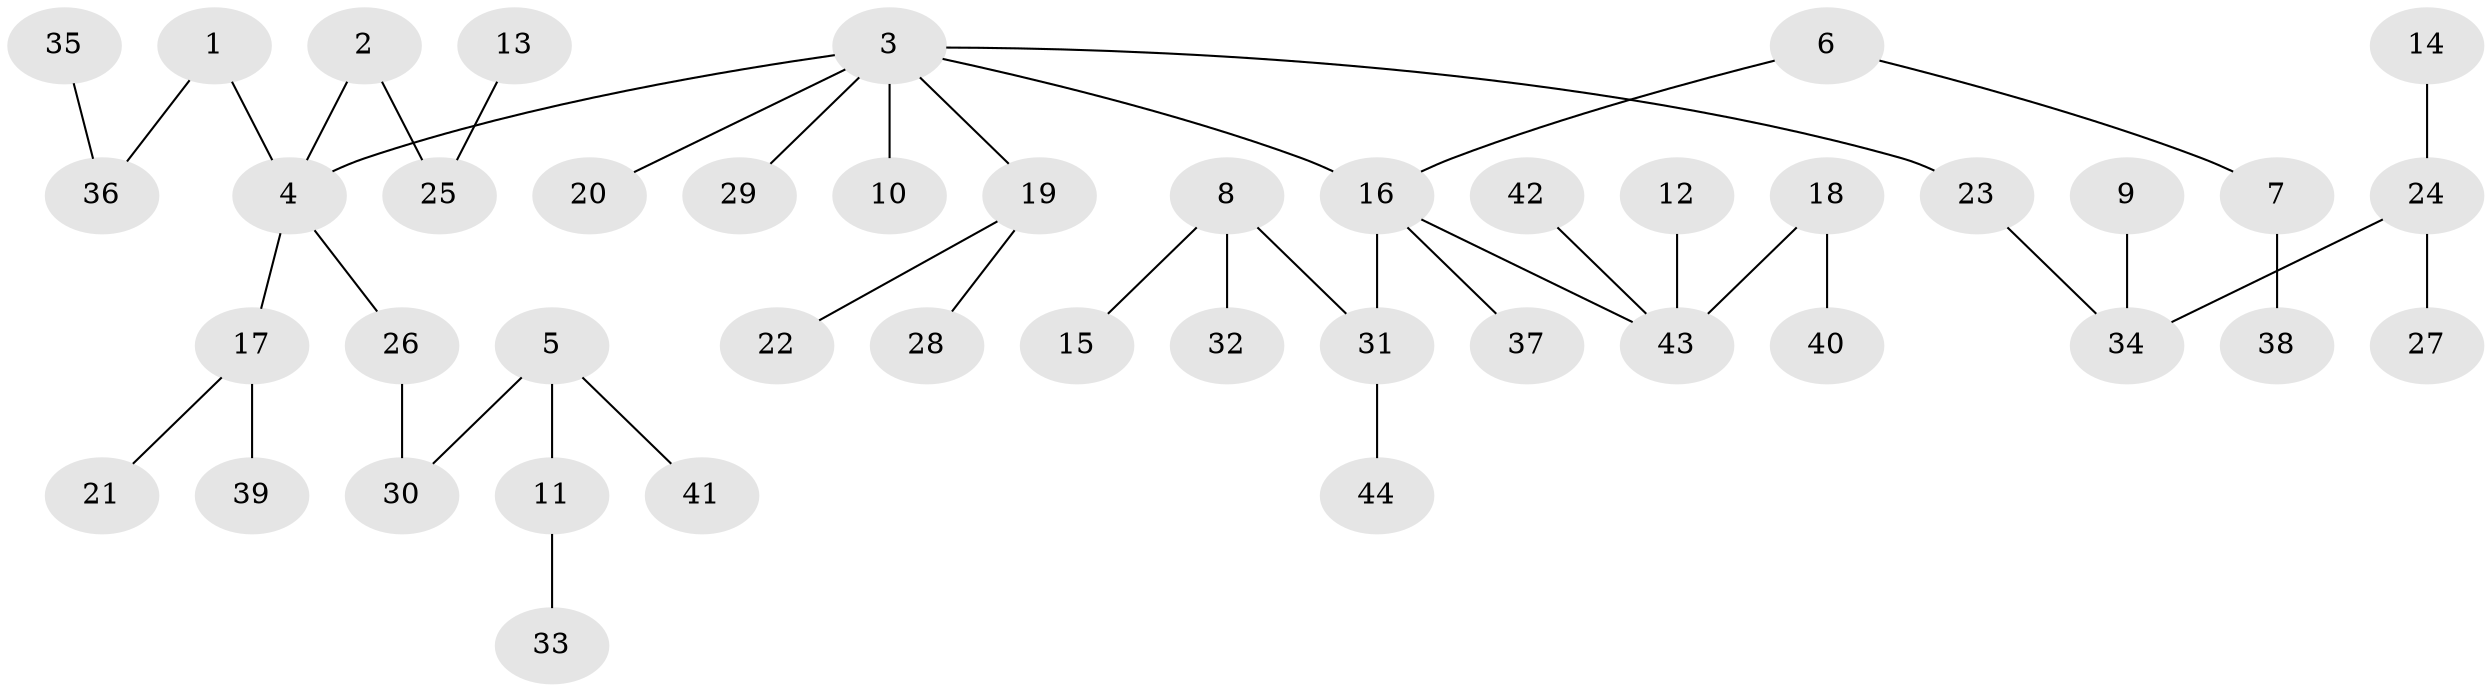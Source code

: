 // original degree distribution, {5: 0.045454545454545456, 6: 0.022727272727272728, 3: 0.10227272727272728, 2: 0.20454545454545456, 4: 0.09090909090909091, 1: 0.5340909090909091}
// Generated by graph-tools (version 1.1) at 2025/37/03/04/25 23:37:19]
// undirected, 44 vertices, 43 edges
graph export_dot {
  node [color=gray90,style=filled];
  1;
  2;
  3;
  4;
  5;
  6;
  7;
  8;
  9;
  10;
  11;
  12;
  13;
  14;
  15;
  16;
  17;
  18;
  19;
  20;
  21;
  22;
  23;
  24;
  25;
  26;
  27;
  28;
  29;
  30;
  31;
  32;
  33;
  34;
  35;
  36;
  37;
  38;
  39;
  40;
  41;
  42;
  43;
  44;
  1 -- 4 [weight=1.0];
  1 -- 36 [weight=1.0];
  2 -- 4 [weight=1.0];
  2 -- 25 [weight=1.0];
  3 -- 4 [weight=1.0];
  3 -- 10 [weight=1.0];
  3 -- 16 [weight=1.0];
  3 -- 19 [weight=1.0];
  3 -- 20 [weight=1.0];
  3 -- 23 [weight=1.0];
  3 -- 29 [weight=1.0];
  4 -- 17 [weight=1.0];
  4 -- 26 [weight=1.0];
  5 -- 11 [weight=1.0];
  5 -- 30 [weight=1.0];
  5 -- 41 [weight=1.0];
  6 -- 7 [weight=1.0];
  6 -- 16 [weight=1.0];
  7 -- 38 [weight=1.0];
  8 -- 15 [weight=1.0];
  8 -- 31 [weight=1.0];
  8 -- 32 [weight=1.0];
  9 -- 34 [weight=1.0];
  11 -- 33 [weight=1.0];
  12 -- 43 [weight=1.0];
  13 -- 25 [weight=1.0];
  14 -- 24 [weight=1.0];
  16 -- 31 [weight=1.0];
  16 -- 37 [weight=1.0];
  16 -- 43 [weight=1.0];
  17 -- 21 [weight=1.0];
  17 -- 39 [weight=1.0];
  18 -- 40 [weight=1.0];
  18 -- 43 [weight=1.0];
  19 -- 22 [weight=1.0];
  19 -- 28 [weight=1.0];
  23 -- 34 [weight=1.0];
  24 -- 27 [weight=1.0];
  24 -- 34 [weight=1.0];
  26 -- 30 [weight=1.0];
  31 -- 44 [weight=1.0];
  35 -- 36 [weight=1.0];
  42 -- 43 [weight=1.0];
}
